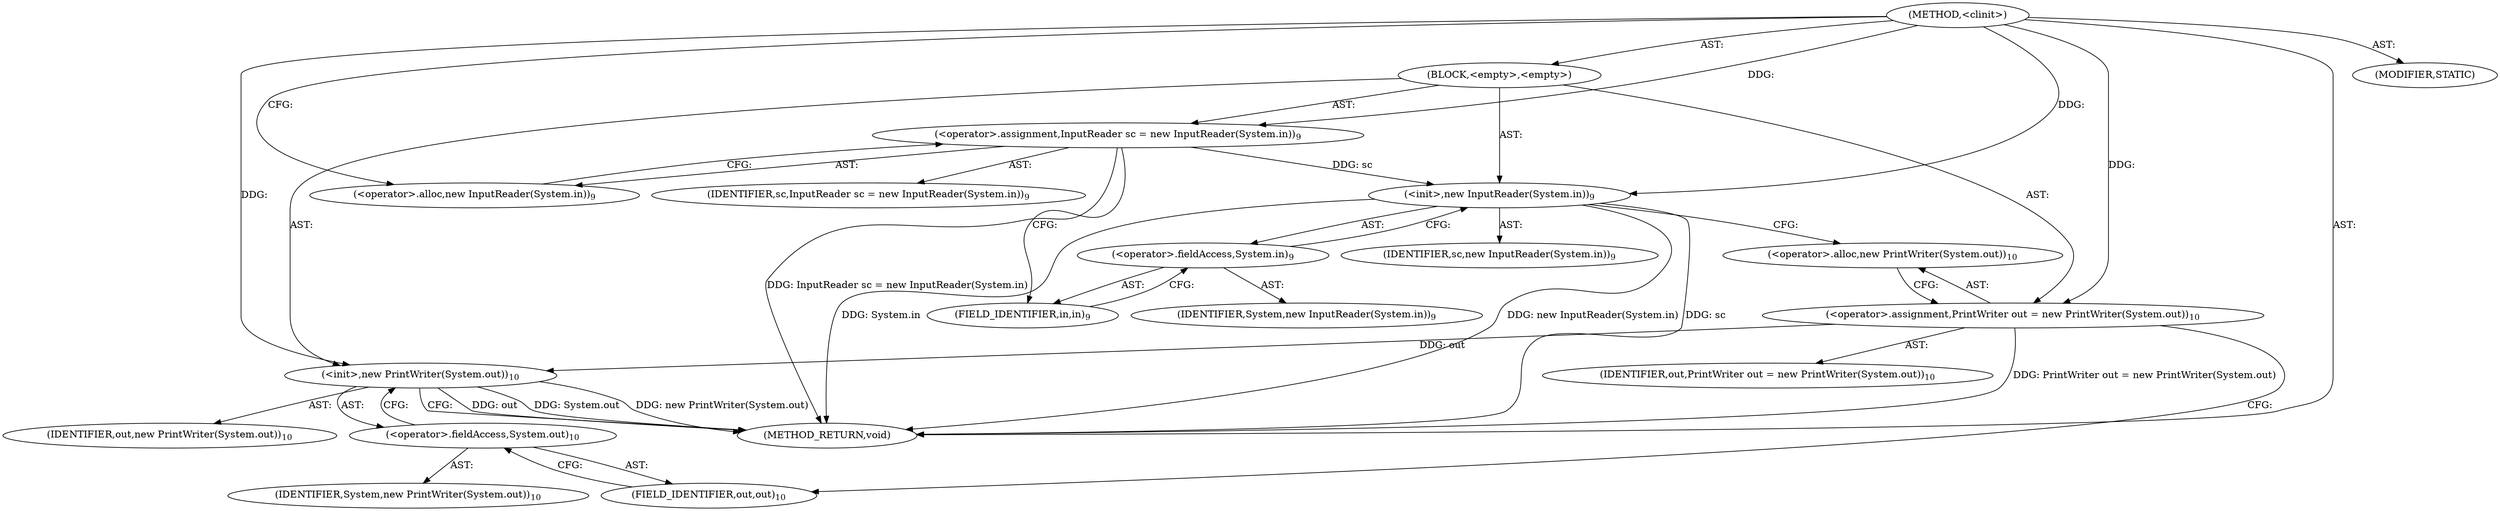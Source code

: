 digraph "&lt;clinit&gt;" {  
"115" [label = <(METHOD,&lt;clinit&gt;)> ]
"116" [label = <(BLOCK,&lt;empty&gt;,&lt;empty&gt;)> ]
"117" [label = <(&lt;operator&gt;.assignment,InputReader sc = new InputReader(System.in))<SUB>9</SUB>> ]
"118" [label = <(IDENTIFIER,sc,InputReader sc = new InputReader(System.in))<SUB>9</SUB>> ]
"119" [label = <(&lt;operator&gt;.alloc,new InputReader(System.in))<SUB>9</SUB>> ]
"120" [label = <(&lt;init&gt;,new InputReader(System.in))<SUB>9</SUB>> ]
"3" [label = <(IDENTIFIER,sc,new InputReader(System.in))<SUB>9</SUB>> ]
"121" [label = <(&lt;operator&gt;.fieldAccess,System.in)<SUB>9</SUB>> ]
"122" [label = <(IDENTIFIER,System,new InputReader(System.in))<SUB>9</SUB>> ]
"123" [label = <(FIELD_IDENTIFIER,in,in)<SUB>9</SUB>> ]
"124" [label = <(&lt;operator&gt;.assignment,PrintWriter out = new PrintWriter(System.out))<SUB>10</SUB>> ]
"125" [label = <(IDENTIFIER,out,PrintWriter out = new PrintWriter(System.out))<SUB>10</SUB>> ]
"126" [label = <(&lt;operator&gt;.alloc,new PrintWriter(System.out))<SUB>10</SUB>> ]
"127" [label = <(&lt;init&gt;,new PrintWriter(System.out))<SUB>10</SUB>> ]
"5" [label = <(IDENTIFIER,out,new PrintWriter(System.out))<SUB>10</SUB>> ]
"128" [label = <(&lt;operator&gt;.fieldAccess,System.out)<SUB>10</SUB>> ]
"129" [label = <(IDENTIFIER,System,new PrintWriter(System.out))<SUB>10</SUB>> ]
"130" [label = <(FIELD_IDENTIFIER,out,out)<SUB>10</SUB>> ]
"131" [label = <(MODIFIER,STATIC)> ]
"132" [label = <(METHOD_RETURN,void)> ]
  "115" -> "116"  [ label = "AST: "] 
  "115" -> "131"  [ label = "AST: "] 
  "115" -> "132"  [ label = "AST: "] 
  "116" -> "117"  [ label = "AST: "] 
  "116" -> "120"  [ label = "AST: "] 
  "116" -> "124"  [ label = "AST: "] 
  "116" -> "127"  [ label = "AST: "] 
  "117" -> "118"  [ label = "AST: "] 
  "117" -> "119"  [ label = "AST: "] 
  "120" -> "3"  [ label = "AST: "] 
  "120" -> "121"  [ label = "AST: "] 
  "121" -> "122"  [ label = "AST: "] 
  "121" -> "123"  [ label = "AST: "] 
  "124" -> "125"  [ label = "AST: "] 
  "124" -> "126"  [ label = "AST: "] 
  "127" -> "5"  [ label = "AST: "] 
  "127" -> "128"  [ label = "AST: "] 
  "128" -> "129"  [ label = "AST: "] 
  "128" -> "130"  [ label = "AST: "] 
  "117" -> "123"  [ label = "CFG: "] 
  "120" -> "126"  [ label = "CFG: "] 
  "124" -> "130"  [ label = "CFG: "] 
  "127" -> "132"  [ label = "CFG: "] 
  "119" -> "117"  [ label = "CFG: "] 
  "121" -> "120"  [ label = "CFG: "] 
  "126" -> "124"  [ label = "CFG: "] 
  "128" -> "127"  [ label = "CFG: "] 
  "123" -> "121"  [ label = "CFG: "] 
  "130" -> "128"  [ label = "CFG: "] 
  "115" -> "119"  [ label = "CFG: "] 
  "117" -> "132"  [ label = "DDG: InputReader sc = new InputReader(System.in)"] 
  "120" -> "132"  [ label = "DDG: sc"] 
  "120" -> "132"  [ label = "DDG: System.in"] 
  "120" -> "132"  [ label = "DDG: new InputReader(System.in)"] 
  "124" -> "132"  [ label = "DDG: PrintWriter out = new PrintWriter(System.out)"] 
  "127" -> "132"  [ label = "DDG: out"] 
  "127" -> "132"  [ label = "DDG: System.out"] 
  "127" -> "132"  [ label = "DDG: new PrintWriter(System.out)"] 
  "115" -> "117"  [ label = "DDG: "] 
  "115" -> "124"  [ label = "DDG: "] 
  "117" -> "120"  [ label = "DDG: sc"] 
  "115" -> "120"  [ label = "DDG: "] 
  "124" -> "127"  [ label = "DDG: out"] 
  "115" -> "127"  [ label = "DDG: "] 
}
